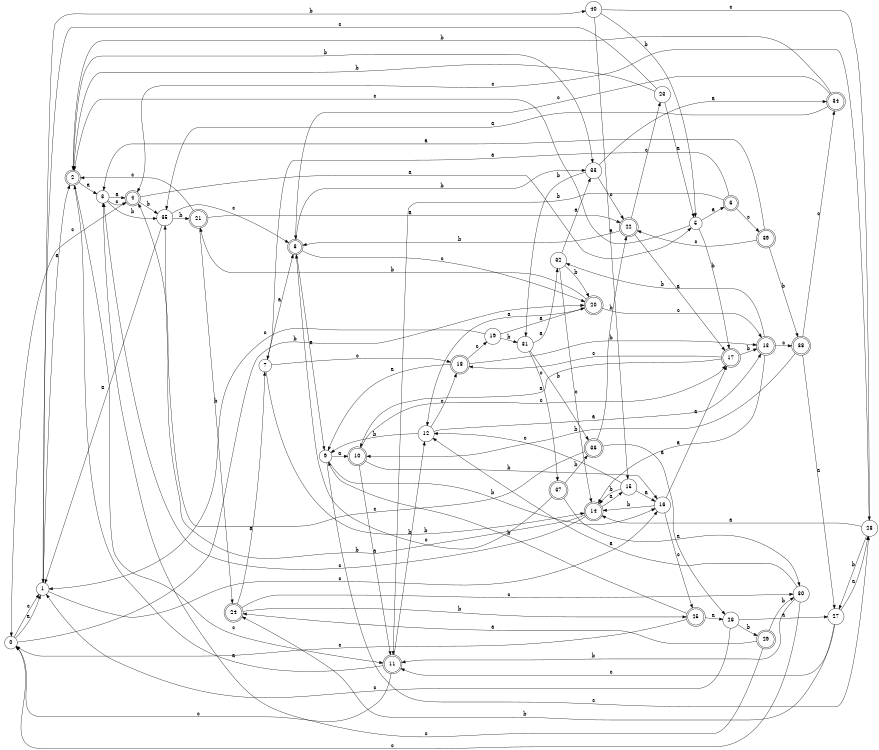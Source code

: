 digraph n33_10 {
__start0 [label="" shape="none"];

rankdir=LR;
size="8,5";

s0 [style="filled", color="black", fillcolor="white" shape="circle", label="0"];
s1 [style="filled", color="black", fillcolor="white" shape="circle", label="1"];
s2 [style="rounded,filled", color="black", fillcolor="white" shape="doublecircle", label="2"];
s3 [style="filled", color="black", fillcolor="white" shape="circle", label="3"];
s4 [style="rounded,filled", color="black", fillcolor="white" shape="doublecircle", label="4"];
s5 [style="filled", color="black", fillcolor="white" shape="circle", label="5"];
s6 [style="rounded,filled", color="black", fillcolor="white" shape="doublecircle", label="6"];
s7 [style="filled", color="black", fillcolor="white" shape="circle", label="7"];
s8 [style="rounded,filled", color="black", fillcolor="white" shape="doublecircle", label="8"];
s9 [style="filled", color="black", fillcolor="white" shape="circle", label="9"];
s10 [style="rounded,filled", color="black", fillcolor="white" shape="doublecircle", label="10"];
s11 [style="rounded,filled", color="black", fillcolor="white" shape="doublecircle", label="11"];
s12 [style="filled", color="black", fillcolor="white" shape="circle", label="12"];
s13 [style="rounded,filled", color="black", fillcolor="white" shape="doublecircle", label="13"];
s14 [style="rounded,filled", color="black", fillcolor="white" shape="doublecircle", label="14"];
s15 [style="filled", color="black", fillcolor="white" shape="circle", label="15"];
s16 [style="filled", color="black", fillcolor="white" shape="circle", label="16"];
s17 [style="rounded,filled", color="black", fillcolor="white" shape="doublecircle", label="17"];
s18 [style="rounded,filled", color="black", fillcolor="white" shape="doublecircle", label="18"];
s19 [style="filled", color="black", fillcolor="white" shape="circle", label="19"];
s20 [style="rounded,filled", color="black", fillcolor="white" shape="doublecircle", label="20"];
s21 [style="rounded,filled", color="black", fillcolor="white" shape="doublecircle", label="21"];
s22 [style="rounded,filled", color="black", fillcolor="white" shape="doublecircle", label="22"];
s23 [style="filled", color="black", fillcolor="white" shape="circle", label="23"];
s24 [style="rounded,filled", color="black", fillcolor="white" shape="doublecircle", label="24"];
s25 [style="rounded,filled", color="black", fillcolor="white" shape="doublecircle", label="25"];
s26 [style="filled", color="black", fillcolor="white" shape="circle", label="26"];
s27 [style="filled", color="black", fillcolor="white" shape="circle", label="27"];
s28 [style="filled", color="black", fillcolor="white" shape="circle", label="28"];
s29 [style="rounded,filled", color="black", fillcolor="white" shape="doublecircle", label="29"];
s30 [style="filled", color="black", fillcolor="white" shape="circle", label="30"];
s31 [style="filled", color="black", fillcolor="white" shape="circle", label="31"];
s32 [style="filled", color="black", fillcolor="white" shape="circle", label="32"];
s33 [style="filled", color="black", fillcolor="white" shape="circle", label="33"];
s34 [style="rounded,filled", color="black", fillcolor="white" shape="doublecircle", label="34"];
s35 [style="filled", color="black", fillcolor="white" shape="circle", label="35"];
s36 [style="rounded,filled", color="black", fillcolor="white" shape="doublecircle", label="36"];
s37 [style="rounded,filled", color="black", fillcolor="white" shape="doublecircle", label="37"];
s38 [style="rounded,filled", color="black", fillcolor="white" shape="doublecircle", label="38"];
s39 [style="rounded,filled", color="black", fillcolor="white" shape="doublecircle", label="39"];
s40 [style="filled", color="black", fillcolor="white" shape="circle", label="40"];
s0 -> s1 [label="a"];
s0 -> s20 [label="b"];
s0 -> s1 [label="c"];
s1 -> s2 [label="a"];
s1 -> s40 [label="b"];
s1 -> s16 [label="c"];
s2 -> s3 [label="a"];
s2 -> s33 [label="b"];
s2 -> s11 [label="c"];
s3 -> s4 [label="a"];
s3 -> s35 [label="b"];
s3 -> s4 [label="c"];
s4 -> s5 [label="a"];
s4 -> s35 [label="b"];
s4 -> s0 [label="c"];
s5 -> s6 [label="a"];
s5 -> s17 [label="b"];
s5 -> s2 [label="c"];
s6 -> s7 [label="a"];
s6 -> s11 [label="b"];
s6 -> s39 [label="c"];
s7 -> s8 [label="a"];
s7 -> s14 [label="b"];
s7 -> s18 [label="c"];
s8 -> s9 [label="a"];
s8 -> s33 [label="b"];
s8 -> s20 [label="c"];
s9 -> s10 [label="a"];
s9 -> s16 [label="b"];
s9 -> s28 [label="c"];
s10 -> s11 [label="a"];
s10 -> s16 [label="b"];
s10 -> s17 [label="c"];
s11 -> s2 [label="a"];
s11 -> s12 [label="b"];
s11 -> s0 [label="c"];
s12 -> s13 [label="a"];
s12 -> s9 [label="b"];
s12 -> s18 [label="c"];
s13 -> s14 [label="a"];
s13 -> s32 [label="b"];
s13 -> s38 [label="c"];
s14 -> s15 [label="a"];
s14 -> s4 [label="b"];
s14 -> s3 [label="c"];
s15 -> s16 [label="a"];
s15 -> s14 [label="b"];
s15 -> s12 [label="c"];
s16 -> s17 [label="a"];
s16 -> s14 [label="b"];
s16 -> s25 [label="c"];
s17 -> s10 [label="a"];
s17 -> s13 [label="b"];
s17 -> s18 [label="c"];
s18 -> s9 [label="a"];
s18 -> s13 [label="b"];
s18 -> s19 [label="c"];
s19 -> s20 [label="a"];
s19 -> s31 [label="b"];
s19 -> s1 [label="c"];
s20 -> s12 [label="a"];
s20 -> s21 [label="b"];
s20 -> s13 [label="c"];
s21 -> s22 [label="a"];
s21 -> s24 [label="b"];
s21 -> s2 [label="c"];
s22 -> s17 [label="a"];
s22 -> s8 [label="b"];
s22 -> s23 [label="c"];
s23 -> s5 [label="a"];
s23 -> s2 [label="b"];
s23 -> s1 [label="c"];
s24 -> s7 [label="a"];
s24 -> s25 [label="b"];
s24 -> s30 [label="c"];
s25 -> s26 [label="a"];
s25 -> s9 [label="b"];
s25 -> s0 [label="c"];
s26 -> s27 [label="a"];
s26 -> s29 [label="b"];
s26 -> s1 [label="c"];
s27 -> s28 [label="a"];
s27 -> s24 [label="b"];
s27 -> s11 [label="c"];
s28 -> s14 [label="a"];
s28 -> s27 [label="b"];
s28 -> s4 [label="c"];
s29 -> s24 [label="a"];
s29 -> s30 [label="b"];
s29 -> s3 [label="c"];
s30 -> s12 [label="a"];
s30 -> s11 [label="b"];
s30 -> s0 [label="c"];
s31 -> s32 [label="a"];
s31 -> s36 [label="b"];
s31 -> s37 [label="c"];
s32 -> s33 [label="a"];
s32 -> s20 [label="b"];
s32 -> s14 [label="c"];
s33 -> s34 [label="a"];
s33 -> s31 [label="b"];
s33 -> s22 [label="c"];
s34 -> s35 [label="a"];
s34 -> s2 [label="b"];
s34 -> s8 [label="c"];
s35 -> s1 [label="a"];
s35 -> s21 [label="b"];
s35 -> s8 [label="c"];
s36 -> s26 [label="a"];
s36 -> s22 [label="b"];
s36 -> s35 [label="c"];
s37 -> s30 [label="a"];
s37 -> s36 [label="b"];
s37 -> s8 [label="c"];
s38 -> s27 [label="a"];
s38 -> s10 [label="b"];
s38 -> s34 [label="c"];
s39 -> s3 [label="a"];
s39 -> s38 [label="b"];
s39 -> s22 [label="c"];
s40 -> s15 [label="a"];
s40 -> s5 [label="b"];
s40 -> s28 [label="c"];

}